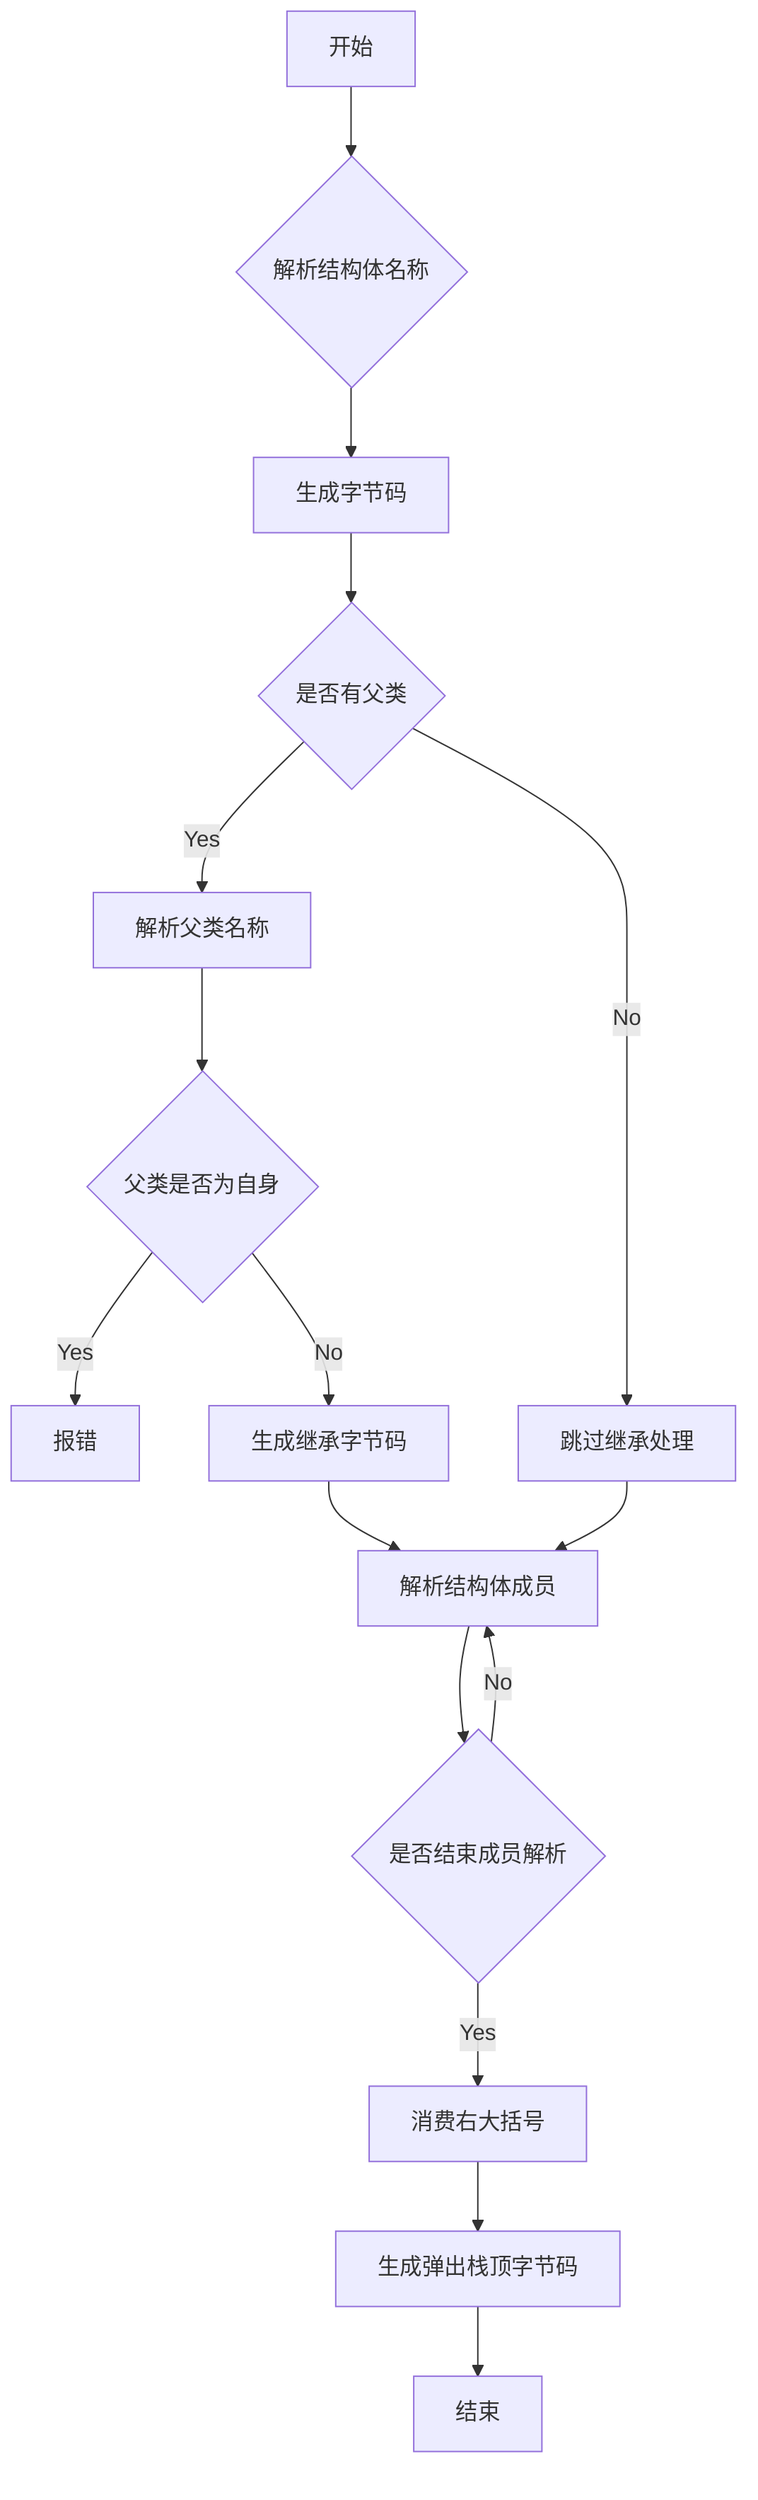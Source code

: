 flowchart TD
    A[开始] --> B{解析结构体名称}
    B --> C[生成字节码]
    C --> D{是否有父类}
    D -->|Yes| E[解析父类名称]
    E --> F{父类是否为自身}
    F -->|Yes| G[报错]
    F -->|No| H[生成继承字节码]
    D -->|No| I[跳过继承处理]
    H --> J[解析结构体成员]
    I --> J
    J --> K{是否结束成员解析}
    K -->|No| J
    K -->|Yes| L[消费右大括号]
    L --> M[生成弹出栈顶字节码]
    M --> N[结束]
